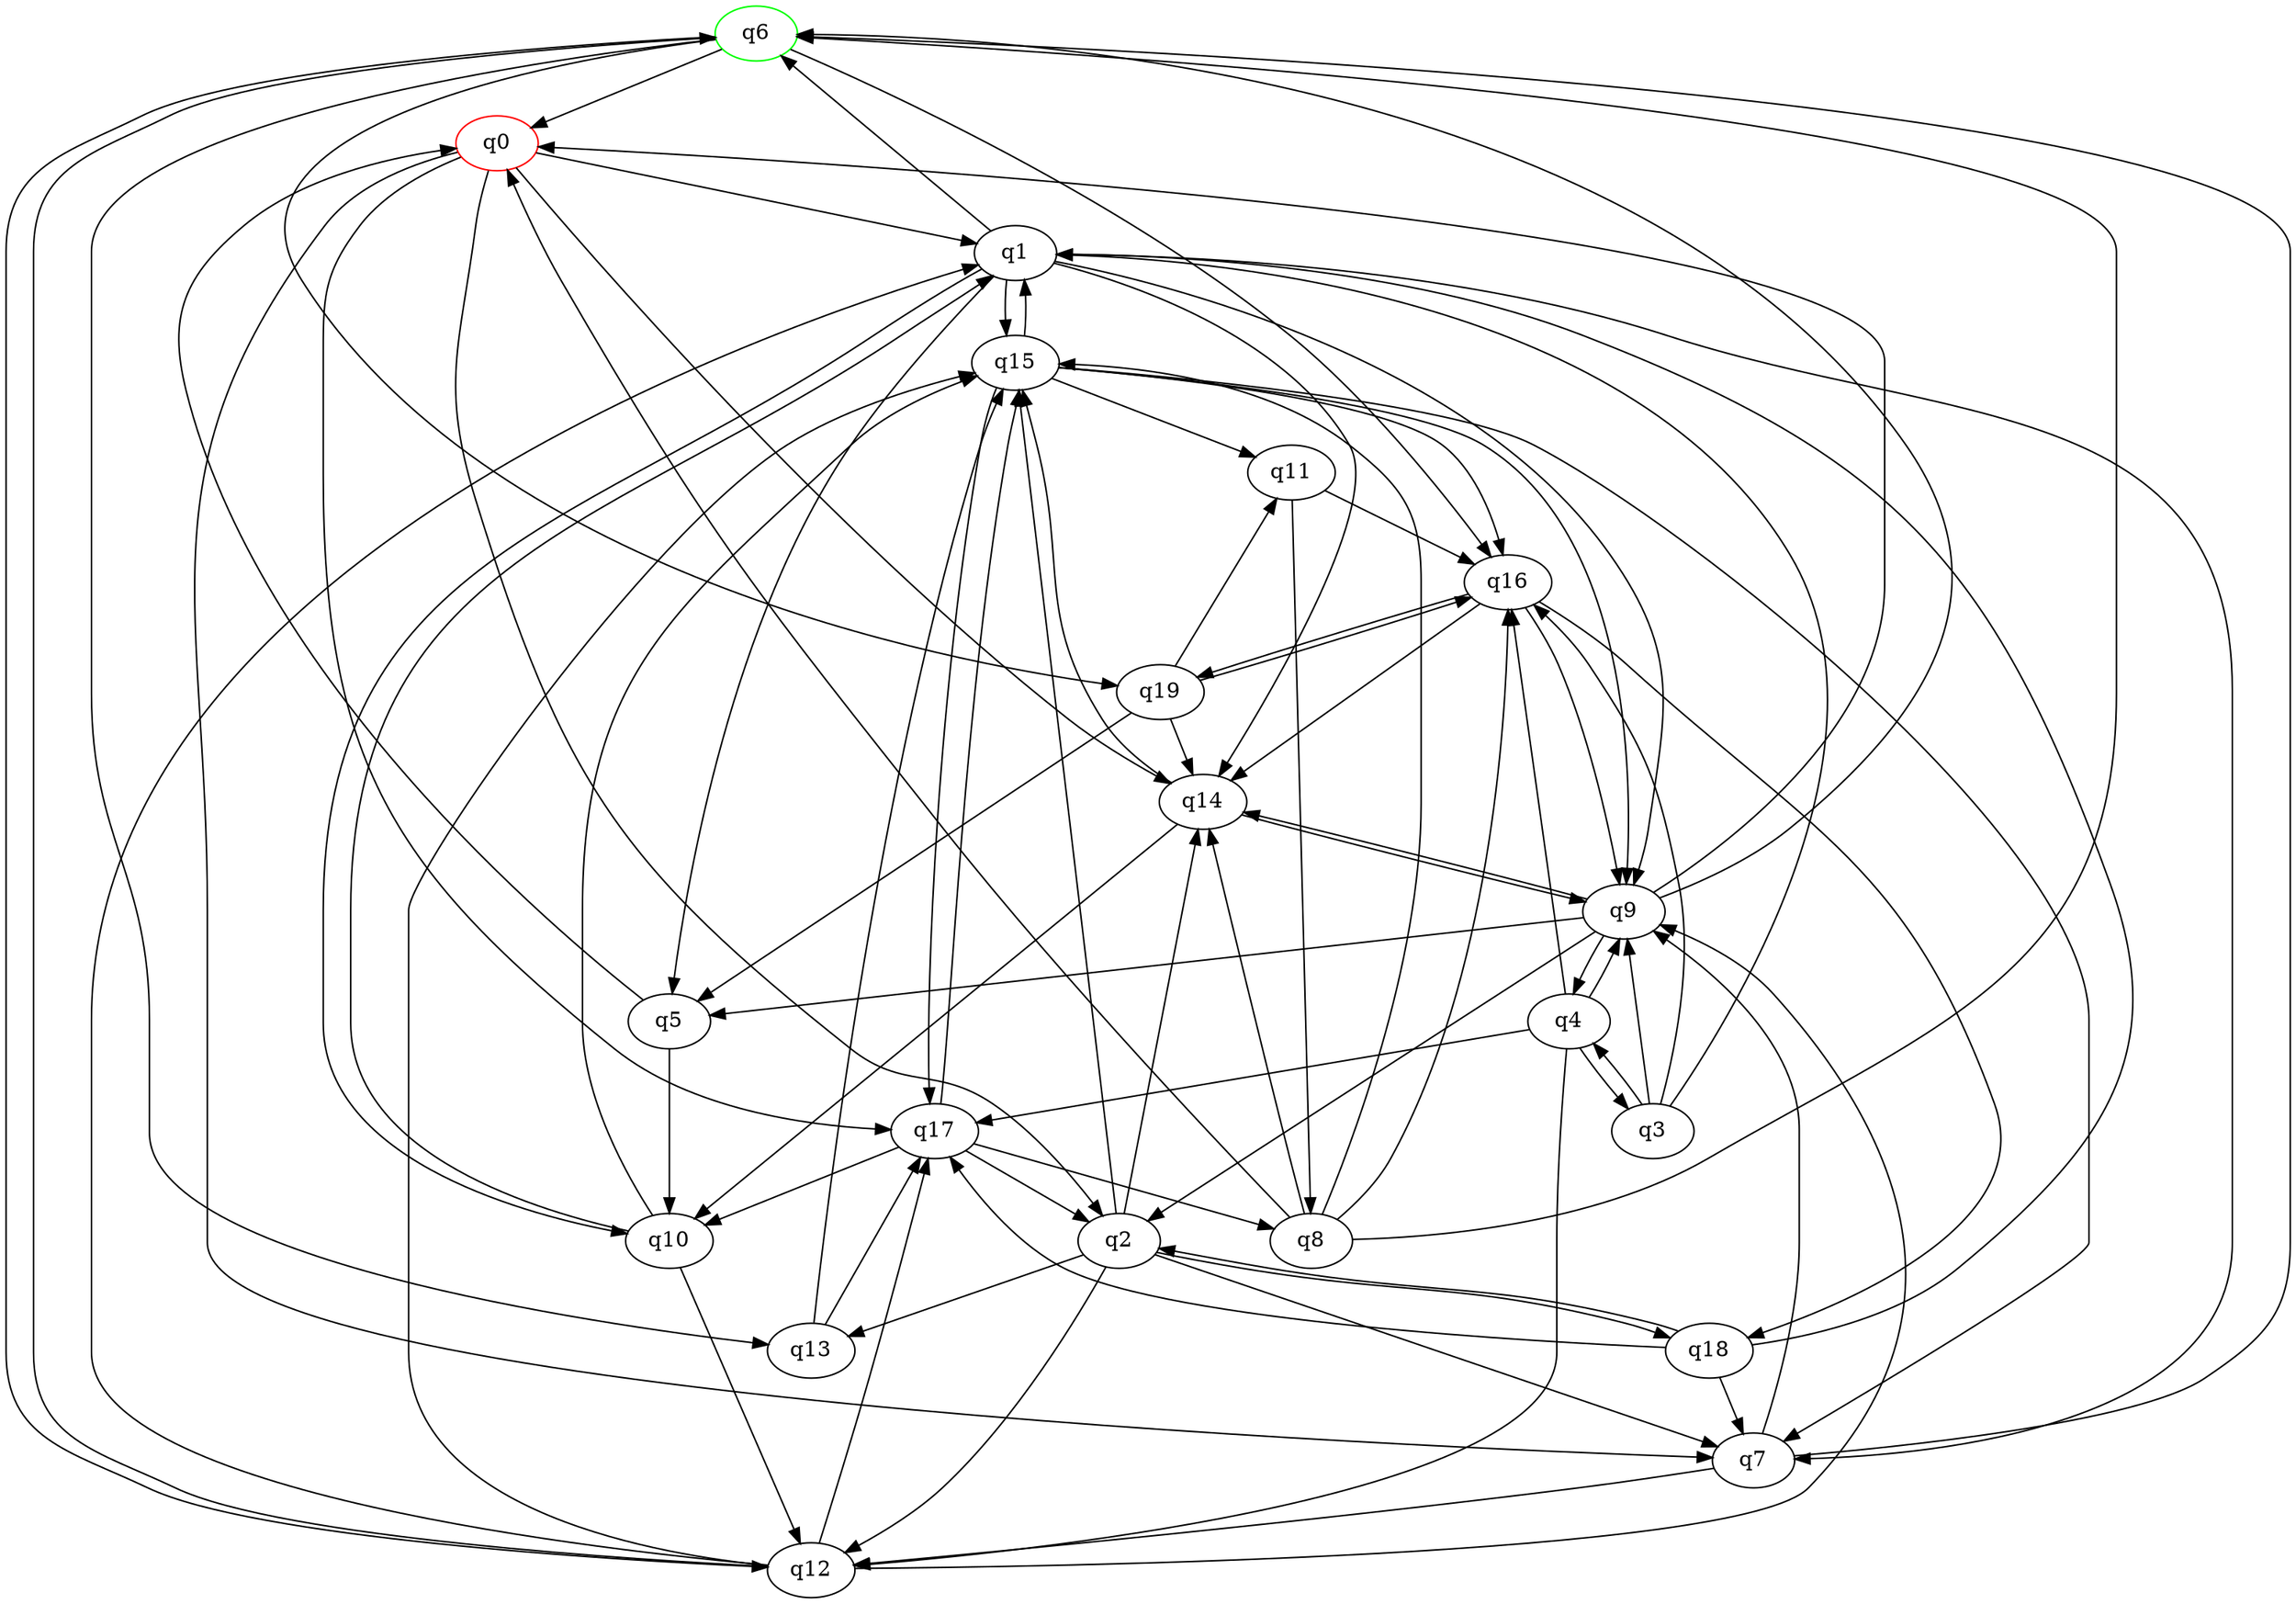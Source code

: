 digraph A{
q6 [initial=1,color=green];
q0 [final=1,color=red];
q0 -> q1;
q0 -> q2;
q0 -> q7;
q0 -> q14;
q0 -> q17;
q1 -> q5;
q1 -> q6;
q1 -> q7;
q1 -> q9;
q1 -> q10;
q1 -> q14;
q1 -> q15;
q2 -> q7;
q2 -> q12;
q2 -> q13;
q2 -> q14;
q2 -> q15;
q2 -> q18;
q3 -> q1;
q3 -> q4;
q3 -> q9;
q3 -> q16;
q4 -> q3;
q4 -> q9;
q4 -> q12;
q4 -> q16;
q4 -> q17;
q5 -> q0;
q5 -> q10;
q6 -> q0;
q6 -> q12;
q6 -> q13;
q6 -> q16;
q6 -> q19;
q7 -> q6;
q7 -> q9;
q7 -> q12;
q8 -> q0;
q8 -> q6;
q8 -> q14;
q8 -> q15;
q8 -> q16;
q9 -> q0;
q9 -> q2;
q9 -> q4;
q9 -> q5;
q9 -> q6;
q9 -> q14;
q10 -> q1;
q10 -> q12;
q10 -> q15;
q11 -> q8;
q11 -> q16;
q12 -> q1;
q12 -> q6;
q12 -> q9;
q12 -> q15;
q12 -> q17;
q13 -> q15;
q13 -> q17;
q14 -> q9;
q14 -> q10;
q14 -> q15;
q15 -> q1;
q15 -> q7;
q15 -> q9;
q15 -> q11;
q15 -> q16;
q15 -> q17;
q16 -> q9;
q16 -> q14;
q16 -> q18;
q16 -> q19;
q17 -> q2;
q17 -> q8;
q17 -> q10;
q17 -> q15;
q18 -> q1;
q18 -> q2;
q18 -> q7;
q18 -> q17;
q19 -> q5;
q19 -> q11;
q19 -> q14;
q19 -> q16;
}